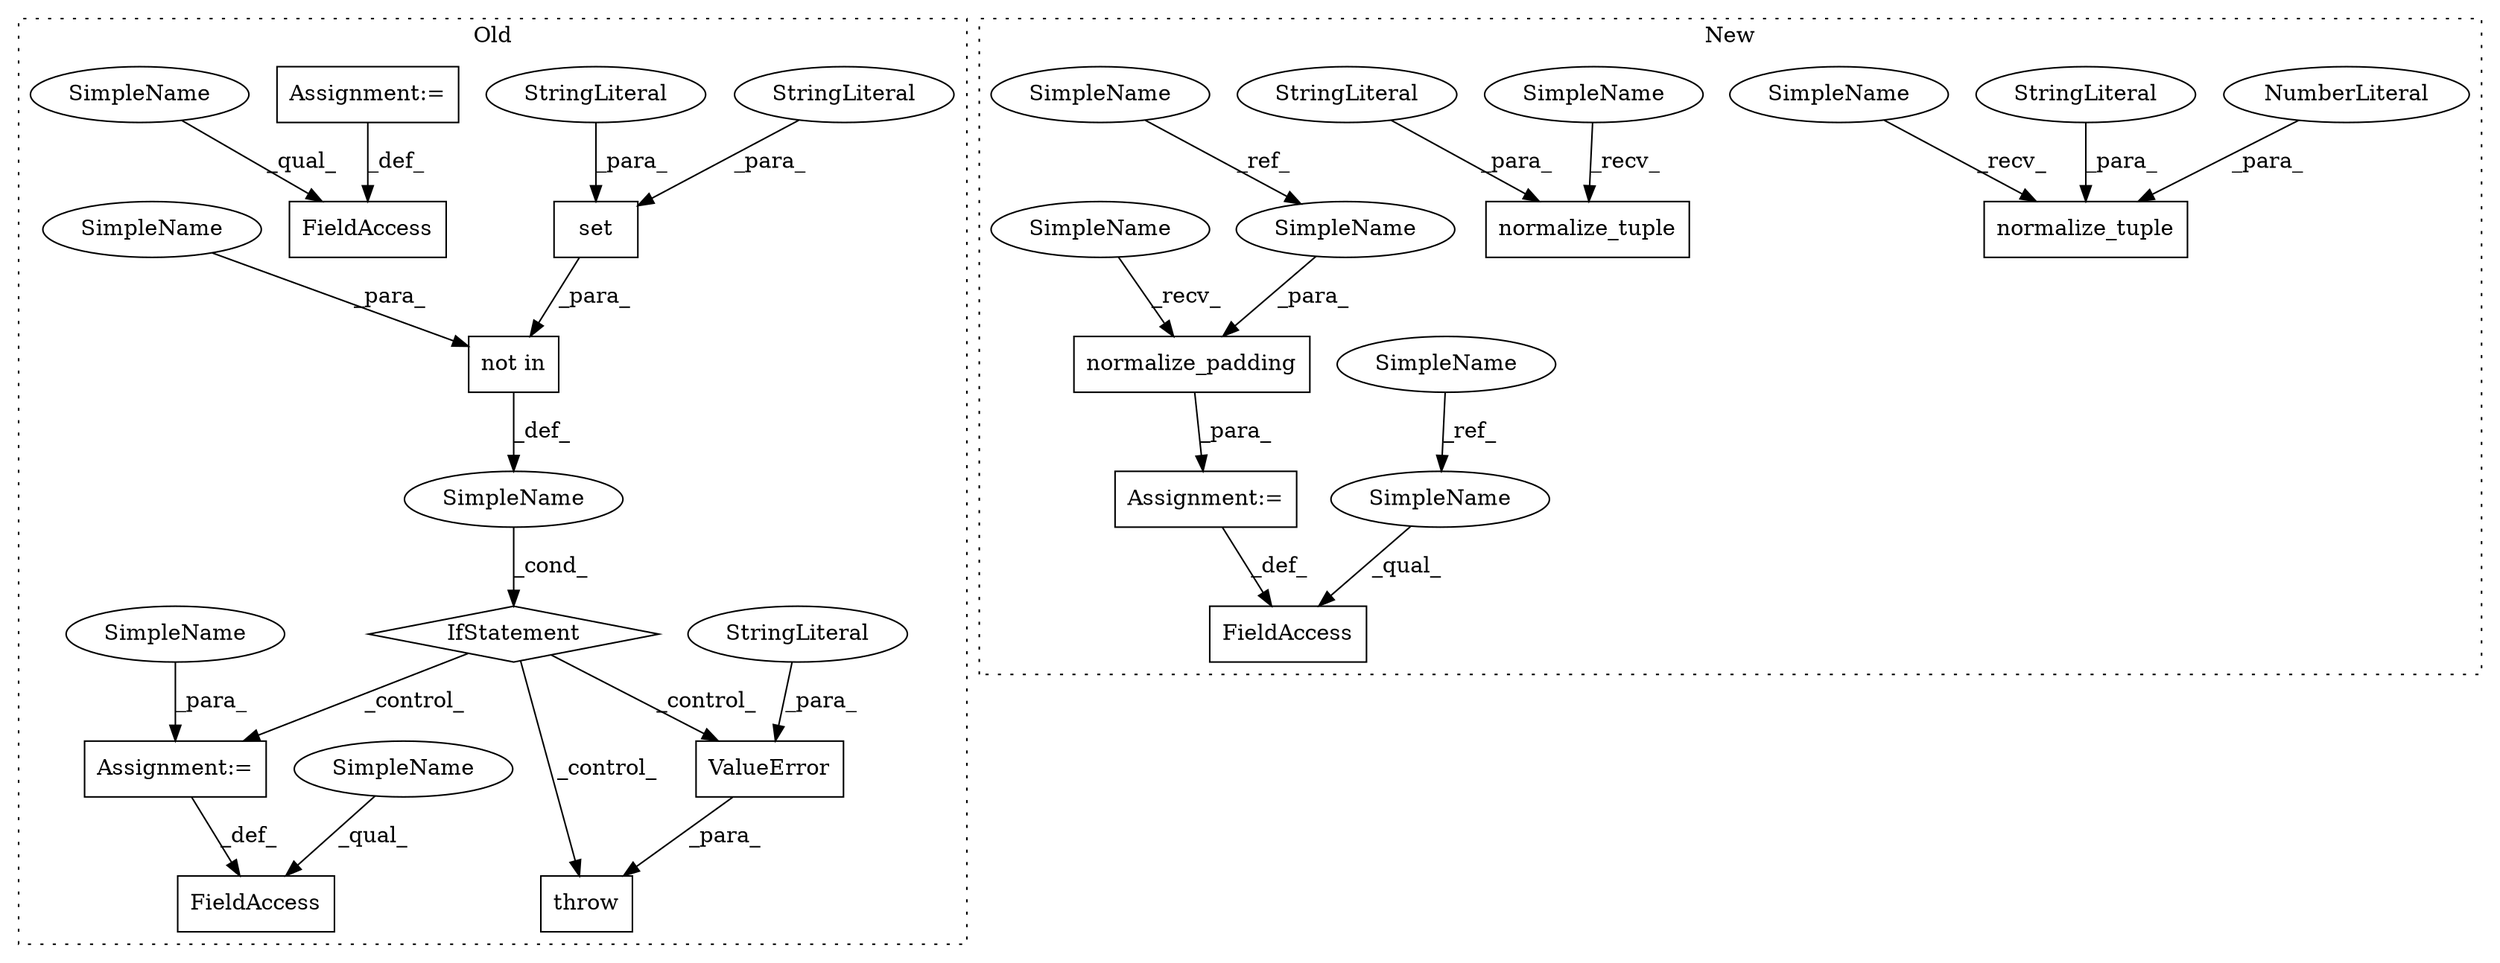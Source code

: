 digraph G {
subgraph cluster0 {
1 [label="ValueError" a="32" s="3233,3285" l="11,1" shape="box"];
3 [label="SimpleName" a="42" s="" l="" shape="ellipse"];
4 [label="throw" a="53" s="3227" l="6" shape="box"];
5 [label="set" a="32" s="3198,3216" l="4,1" shape="box"];
9 [label="StringLiteral" a="45" s="3202" l="7" shape="ellipse"];
10 [label="StringLiteral" a="45" s="3244" l="41" shape="ellipse"];
11 [label="StringLiteral" a="45" s="3210" l="6" shape="ellipse"];
14 [label="not in" a="108" s="3179" l="38" shape="box"];
16 [label="Assignment:=" a="7" s="3314" l="1" shape="box"];
17 [label="FieldAccess" a="22" s="3298" l="16" shape="box"];
20 [label="FieldAccess" a="22" s="3038" l="14" shape="box"];
21 [label="IfStatement" a="25" s="3171,3217" l="8,2" shape="diamond"];
22 [label="Assignment:=" a="7" s="3052" l="1" shape="box"];
26 [label="SimpleName" a="42" s="3038" l="4" shape="ellipse"];
27 [label="SimpleName" a="42" s="3298" l="4" shape="ellipse"];
28 [label="SimpleName" a="42" s="3179" l="11" shape="ellipse"];
29 [label="SimpleName" a="42" s="3315" l="11" shape="ellipse"];
label = "Old";
style="dotted";
}
subgraph cluster1 {
2 [label="normalize_padding" a="32" s="3079,3104" l="18,1" shape="box"];
6 [label="normalize_tuple" a="32" s="3011,3048" l="16,1" shape="box"];
7 [label="NumberLiteral" a="34" s="3037" l="1" shape="ellipse"];
8 [label="normalize_tuple" a="32" s="2941,2980" l="16,1" shape="box"];
12 [label="StringLiteral" a="45" s="3039" l="9" shape="ellipse"];
13 [label="StringLiteral" a="45" s="2969" l="11" shape="ellipse"];
15 [label="SimpleName" a="42" s="2676" l="7" shape="ellipse"];
18 [label="FieldAccess" a="22" s="3055" l="12" shape="box"];
19 [label="SimpleName" a="42" s="2635" l="4" shape="ellipse"];
23 [label="Assignment:=" a="7" s="3067" l="1" shape="box"];
24 [label="SimpleName" a="42" s="3097" l="7" shape="ellipse"];
25 [label="SimpleName" a="42" s="3055" l="4" shape="ellipse"];
30 [label="SimpleName" a="42" s="2930" l="10" shape="ellipse"];
31 [label="SimpleName" a="42" s="3000" l="10" shape="ellipse"];
32 [label="SimpleName" a="42" s="3068" l="10" shape="ellipse"];
label = "New";
style="dotted";
}
1 -> 4 [label="_para_"];
2 -> 23 [label="_para_"];
3 -> 21 [label="_cond_"];
5 -> 14 [label="_para_"];
7 -> 6 [label="_para_"];
9 -> 5 [label="_para_"];
10 -> 1 [label="_para_"];
11 -> 5 [label="_para_"];
12 -> 6 [label="_para_"];
13 -> 8 [label="_para_"];
14 -> 3 [label="_def_"];
15 -> 24 [label="_ref_"];
16 -> 17 [label="_def_"];
19 -> 25 [label="_ref_"];
21 -> 1 [label="_control_"];
21 -> 4 [label="_control_"];
21 -> 16 [label="_control_"];
22 -> 20 [label="_def_"];
23 -> 18 [label="_def_"];
24 -> 2 [label="_para_"];
25 -> 18 [label="_qual_"];
26 -> 20 [label="_qual_"];
27 -> 17 [label="_qual_"];
28 -> 14 [label="_para_"];
29 -> 16 [label="_para_"];
30 -> 8 [label="_recv_"];
31 -> 6 [label="_recv_"];
32 -> 2 [label="_recv_"];
}